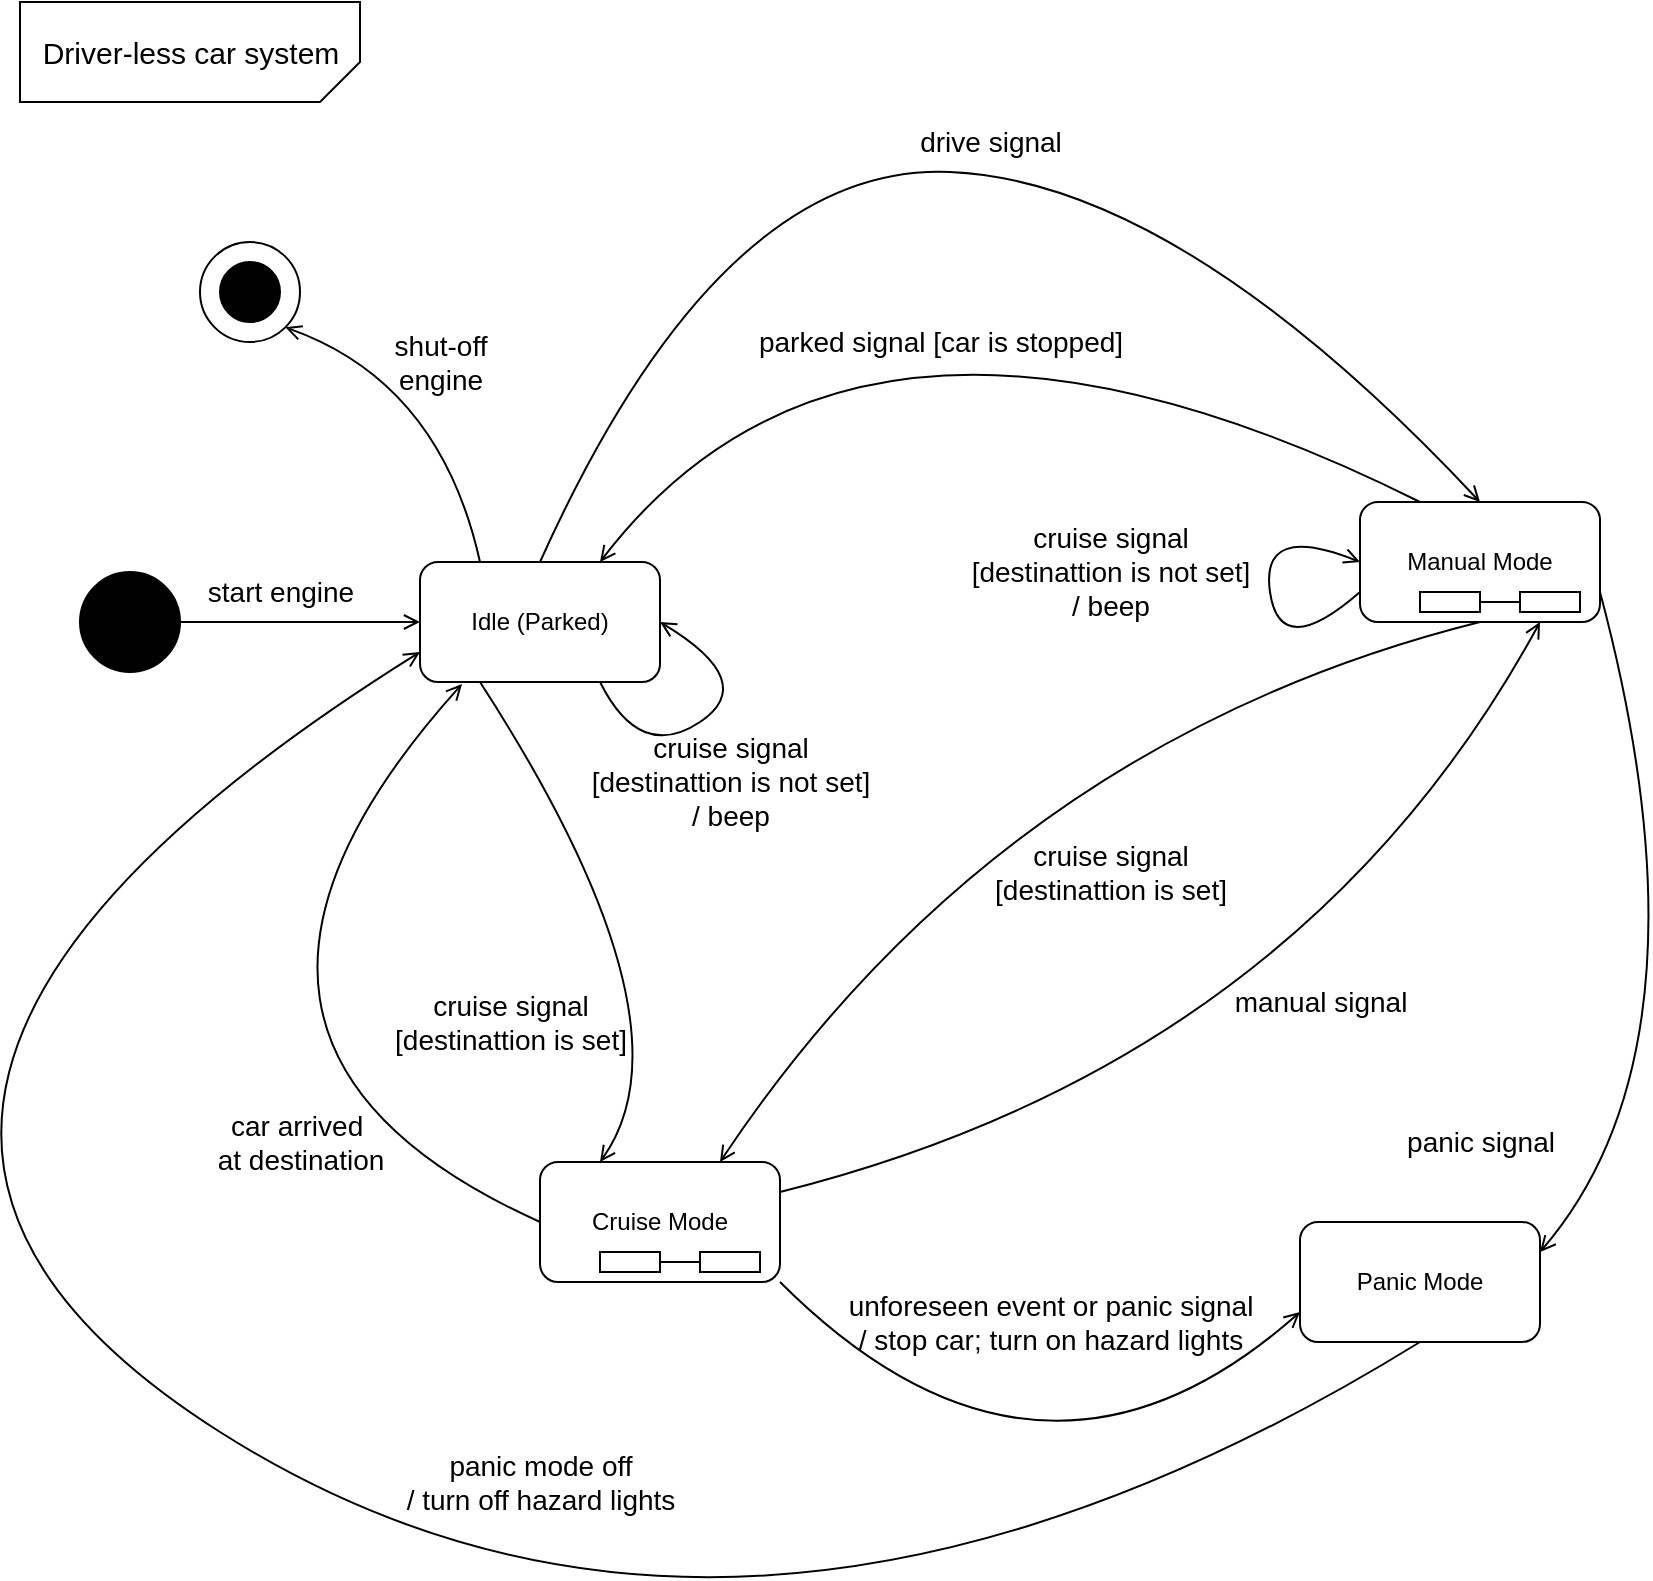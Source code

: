 <mxfile version="12.4.2" type="device" pages="5"><diagram id="GsRGrQJ695VV6KwuP-_j" name="top-level"><mxGraphModel dx="1862" dy="2306" grid="1" gridSize="10" guides="1" tooltips="1" connect="1" arrows="1" fold="1" page="1" pageScale="1" pageWidth="850" pageHeight="1100" math="0" shadow="0"><root><mxCell id="0"/><mxCell id="1" parent="0"/><mxCell id="v0uImOYCnhwWcrBsLqpx-3" value="" style="verticalLabelPosition=bottom;verticalAlign=top;html=1;shape=card;whiteSpace=wrap;size=20;arcSize=12;direction=west;" parent="1" vertex="1"><mxGeometry y="-160" width="170" height="50" as="geometry"/></mxCell><mxCell id="v0uImOYCnhwWcrBsLqpx-4" value="&lt;font style=&quot;font-size: 15px&quot;&gt;Driver-less car system&lt;/font&gt;" style="text;html=1;align=center;verticalAlign=middle;" parent="1" vertex="1"><mxGeometry y="-160" width="170" height="50" as="geometry"/></mxCell><mxCell id="v0uImOYCnhwWcrBsLqpx-5" value="" style="ellipse;whiteSpace=wrap;html=1;aspect=fixed;align=center;fillColor=#000000;" parent="1" vertex="1"><mxGeometry x="30" y="125" width="50" height="50" as="geometry"/></mxCell><mxCell id="v0uImOYCnhwWcrBsLqpx-10" value="Idle (Parked)" style="rounded=1;whiteSpace=wrap;html=1;shadow=0;strokeColor=#000000;fillColor=#FFFFFF;align=center;" parent="1" vertex="1"><mxGeometry x="200" y="120" width="120" height="60" as="geometry"/></mxCell><mxCell id="v0uImOYCnhwWcrBsLqpx-11" value="Manual Mode" style="rounded=1;whiteSpace=wrap;html=1;shadow=0;strokeColor=#000000;fillColor=#FFFFFF;align=center;" parent="1" vertex="1"><mxGeometry x="670" y="90" width="120" height="60" as="geometry"/></mxCell><mxCell id="v0uImOYCnhwWcrBsLqpx-12" value="Cruise Mode" style="rounded=1;whiteSpace=wrap;html=1;shadow=0;strokeColor=#000000;fillColor=#FFFFFF;align=center;" parent="1" vertex="1"><mxGeometry x="260" y="420" width="120" height="60" as="geometry"/></mxCell><mxCell id="v0uImOYCnhwWcrBsLqpx-13" value="Panic Mode" style="rounded=1;whiteSpace=wrap;html=1;shadow=0;strokeColor=#000000;fillColor=#FFFFFF;align=center;" parent="1" vertex="1"><mxGeometry x="640" y="450" width="120" height="60" as="geometry"/></mxCell><mxCell id="v0uImOYCnhwWcrBsLqpx-16" value="" style="endArrow=open;html=1;entryX=0;entryY=0.5;entryDx=0;entryDy=0;exitX=1;exitY=0.5;exitDx=0;exitDy=0;endFill=0;" parent="1" source="v0uImOYCnhwWcrBsLqpx-5" target="v0uImOYCnhwWcrBsLqpx-10" edge="1"><mxGeometry width="50" height="50" relative="1" as="geometry"><mxPoint x="130" y="190" as="sourcePoint"/><mxPoint x="180" y="140" as="targetPoint"/></mxGeometry></mxCell><mxCell id="v0uImOYCnhwWcrBsLqpx-18" value="&lt;font style=&quot;font-size: 14px&quot;&gt;start engine&lt;/font&gt;" style="text;html=1;align=center;verticalAlign=middle;resizable=0;points=[];;autosize=1;direction=south;" parent="1" vertex="1"><mxGeometry x="85" y="125" width="90" height="20" as="geometry"/></mxCell><mxCell id="v0uImOYCnhwWcrBsLqpx-19" value="" style="ellipse;whiteSpace=wrap;html=1;aspect=fixed;shadow=0;strokeColor=#000000;fillColor=#FFFFFF;align=center;" parent="1" vertex="1"><mxGeometry x="90" y="-40" width="50" height="50" as="geometry"/></mxCell><mxCell id="v0uImOYCnhwWcrBsLqpx-20" value="" style="ellipse;whiteSpace=wrap;html=1;aspect=fixed;shadow=0;strokeColor=#000000;fillColor=#000000;align=center;" parent="1" vertex="1"><mxGeometry x="100" y="-30" width="30" height="30" as="geometry"/></mxCell><mxCell id="v0uImOYCnhwWcrBsLqpx-23" value="&lt;font style=&quot;font-size: 14px&quot;&gt;drive signal&lt;/font&gt;" style="text;html=1;align=center;verticalAlign=middle;resizable=0;points=[];;autosize=1;direction=south;" parent="1" vertex="1"><mxGeometry x="440" y="-100" width="90" height="20" as="geometry"/></mxCell><mxCell id="v0uImOYCnhwWcrBsLqpx-43" value="" style="rounded=0;whiteSpace=wrap;html=1;shadow=0;strokeColor=#000000;fillColor=#FFFFFF;align=center;" parent="1" vertex="1"><mxGeometry x="290" y="465" width="30" height="10" as="geometry"/></mxCell><mxCell id="v0uImOYCnhwWcrBsLqpx-44" value="" style="rounded=0;whiteSpace=wrap;html=1;shadow=0;strokeColor=#000000;fillColor=#FFFFFF;align=center;" parent="1" vertex="1"><mxGeometry x="340" y="465" width="30" height="10" as="geometry"/></mxCell><mxCell id="v0uImOYCnhwWcrBsLqpx-45" value="" style="endArrow=none;html=1;entryX=0;entryY=0.5;entryDx=0;entryDy=0;exitX=1;exitY=0.5;exitDx=0;exitDy=0;" parent="1" source="v0uImOYCnhwWcrBsLqpx-43" target="v0uImOYCnhwWcrBsLqpx-44" edge="1"><mxGeometry width="50" height="50" relative="1" as="geometry"><mxPoint x="290" y="545" as="sourcePoint"/><mxPoint x="340" y="495" as="targetPoint"/></mxGeometry></mxCell><mxCell id="v0uImOYCnhwWcrBsLqpx-46" value="" style="rounded=0;whiteSpace=wrap;html=1;shadow=0;strokeColor=#000000;fillColor=#FFFFFF;align=center;" parent="1" vertex="1"><mxGeometry x="700" y="135" width="30" height="10" as="geometry"/></mxCell><mxCell id="v0uImOYCnhwWcrBsLqpx-47" value="" style="rounded=0;whiteSpace=wrap;html=1;shadow=0;strokeColor=#000000;fillColor=#FFFFFF;align=center;" parent="1" vertex="1"><mxGeometry x="750" y="135" width="30" height="10" as="geometry"/></mxCell><mxCell id="v0uImOYCnhwWcrBsLqpx-48" value="" style="endArrow=none;html=1;entryX=0;entryY=0.5;entryDx=0;entryDy=0;exitX=1;exitY=0.5;exitDx=0;exitDy=0;" parent="1" source="v0uImOYCnhwWcrBsLqpx-46" target="v0uImOYCnhwWcrBsLqpx-47" edge="1"><mxGeometry width="50" height="50" relative="1" as="geometry"><mxPoint x="700" y="215" as="sourcePoint"/><mxPoint x="750" y="165" as="targetPoint"/></mxGeometry></mxCell><mxCell id="v0uImOYCnhwWcrBsLqpx-49" value="" style="curved=1;endArrow=open;html=1;endFill=0;entryX=0.5;entryY=0;entryDx=0;entryDy=0;exitX=0.5;exitY=0;exitDx=0;exitDy=0;" parent="1" source="v0uImOYCnhwWcrBsLqpx-10" target="v0uImOYCnhwWcrBsLqpx-11" edge="1"><mxGeometry width="50" height="50" relative="1" as="geometry"><mxPoint x="220" y="90" as="sourcePoint"/><mxPoint x="270" y="40" as="targetPoint"/><Array as="points"><mxPoint x="350" y="-80"/><mxPoint x="580" y="-70"/></Array></mxGeometry></mxCell><mxCell id="v0uImOYCnhwWcrBsLqpx-52" value="" style="curved=1;endArrow=open;html=1;entryX=0.25;entryY=0;entryDx=0;entryDy=0;exitX=0.25;exitY=1;exitDx=0;exitDy=0;endFill=0;" parent="1" source="v0uImOYCnhwWcrBsLqpx-10" target="v0uImOYCnhwWcrBsLqpx-12" edge="1"><mxGeometry width="50" height="50" relative="1" as="geometry"><mxPoint x="230" y="270" as="sourcePoint"/><mxPoint x="280" y="220" as="targetPoint"/><Array as="points"><mxPoint x="340" y="350"/></Array></mxGeometry></mxCell><mxCell id="v0uImOYCnhwWcrBsLqpx-53" value="&lt;font style=&quot;font-size: 14px&quot;&gt;cruise signal &lt;br&gt;[destinattion is set]&lt;/font&gt;" style="text;html=1;align=center;verticalAlign=middle;resizable=0;points=[];;autosize=1;direction=south;" parent="1" vertex="1"><mxGeometry x="180" y="330" width="130" height="40" as="geometry"/></mxCell><mxCell id="v0uImOYCnhwWcrBsLqpx-56" value="" style="curved=1;endArrow=open;html=1;entryX=1;entryY=0.5;entryDx=0;entryDy=0;exitX=0.75;exitY=1;exitDx=0;exitDy=0;endFill=0;" parent="1" source="v0uImOYCnhwWcrBsLqpx-10" target="v0uImOYCnhwWcrBsLqpx-10" edge="1"><mxGeometry width="50" height="50" relative="1" as="geometry"><mxPoint x="310" y="270" as="sourcePoint"/><mxPoint x="360" y="220" as="targetPoint"/><Array as="points"><mxPoint x="310" y="220"/><mxPoint x="370" y="180"/></Array></mxGeometry></mxCell><mxCell id="v0uImOYCnhwWcrBsLqpx-57" value="&lt;font style=&quot;font-size: 14px&quot;&gt;cruise signal &lt;br&gt;[destinattion is not set]&lt;br&gt;/ beep&lt;br&gt;&lt;/font&gt;" style="text;html=1;align=center;verticalAlign=middle;resizable=0;points=[];;autosize=1;direction=south;" parent="1" vertex="1"><mxGeometry x="280" y="205" width="150" height="50" as="geometry"/></mxCell><mxCell id="v0uImOYCnhwWcrBsLqpx-58" value="&lt;font style=&quot;font-size: 14px&quot;&gt;cruise signal &lt;br&gt;[destinattion is not set]&lt;br&gt;/ beep&lt;br&gt;&lt;/font&gt;" style="text;html=1;align=center;verticalAlign=middle;resizable=0;points=[];;autosize=1;direction=south;" parent="1" vertex="1"><mxGeometry x="470" y="100" width="150" height="50" as="geometry"/></mxCell><mxCell id="v0uImOYCnhwWcrBsLqpx-59" value="" style="curved=1;endArrow=open;html=1;entryX=0;entryY=0.5;entryDx=0;entryDy=0;exitX=0;exitY=0.75;exitDx=0;exitDy=0;endFill=0;" parent="1" source="v0uImOYCnhwWcrBsLqpx-11" target="v0uImOYCnhwWcrBsLqpx-11" edge="1"><mxGeometry width="50" height="50" relative="1" as="geometry"><mxPoint x="490" y="160" as="sourcePoint"/><mxPoint x="520" y="130" as="targetPoint"/><Array as="points"><mxPoint x="630" y="170"/><mxPoint x="620" y="100"/></Array></mxGeometry></mxCell><mxCell id="v0uImOYCnhwWcrBsLqpx-60" value="&lt;font style=&quot;font-size: 14px&quot;&gt;cruise signal &lt;br&gt;[destinattion is set]&lt;/font&gt;" style="text;html=1;align=center;verticalAlign=middle;resizable=0;points=[];;autosize=1;direction=south;" parent="1" vertex="1"><mxGeometry x="480" y="255" width="130" height="40" as="geometry"/></mxCell><mxCell id="v0uImOYCnhwWcrBsLqpx-61" value="" style="curved=1;endArrow=open;html=1;entryX=0.75;entryY=0;entryDx=0;entryDy=0;exitX=0.5;exitY=1;exitDx=0;exitDy=0;endFill=0;" parent="1" source="v0uImOYCnhwWcrBsLqpx-11" target="v0uImOYCnhwWcrBsLqpx-12" edge="1"><mxGeometry width="50" height="50" relative="1" as="geometry"><mxPoint x="500" y="300" as="sourcePoint"/><mxPoint x="550" y="250" as="targetPoint"/><Array as="points"><mxPoint x="490" y="210"/></Array></mxGeometry></mxCell><mxCell id="v0uImOYCnhwWcrBsLqpx-62" value="" style="curved=1;endArrow=none;html=1;entryX=1;entryY=0.25;entryDx=0;entryDy=0;exitX=0.75;exitY=1;exitDx=0;exitDy=0;startArrow=open;startFill=0;endFill=0;" parent="1" source="v0uImOYCnhwWcrBsLqpx-11" target="v0uImOYCnhwWcrBsLqpx-12" edge="1"><mxGeometry width="50" height="50" relative="1" as="geometry"><mxPoint x="740" y="160" as="sourcePoint"/><mxPoint x="390" y="430" as="targetPoint"/><Array as="points"><mxPoint x="640" y="370"/></Array></mxGeometry></mxCell><mxCell id="v0uImOYCnhwWcrBsLqpx-63" value="&lt;font style=&quot;font-size: 14px&quot;&gt;manual signal&lt;br&gt;&lt;/font&gt;" style="text;html=1;align=center;verticalAlign=middle;resizable=0;points=[];;autosize=1;direction=south;" parent="1" vertex="1"><mxGeometry x="600" y="330" width="100" height="20" as="geometry"/></mxCell><mxCell id="v0uImOYCnhwWcrBsLqpx-64" value="" style="curved=1;endArrow=none;html=1;endFill=0;entryX=0.25;entryY=0;entryDx=0;entryDy=0;exitX=0.75;exitY=0;exitDx=0;exitDy=0;startArrow=open;startFill=0;" parent="1" source="v0uImOYCnhwWcrBsLqpx-10" target="v0uImOYCnhwWcrBsLqpx-11" edge="1"><mxGeometry width="50" height="50" relative="1" as="geometry"><mxPoint x="270" y="130" as="sourcePoint"/><mxPoint x="740" y="100" as="targetPoint"/><Array as="points"><mxPoint x="420" y="-50"/></Array></mxGeometry></mxCell><mxCell id="v0uImOYCnhwWcrBsLqpx-65" value="&lt;font style=&quot;font-size: 14px&quot;&gt;parked signal [car is stopped]&lt;/font&gt;" style="text;html=1;align=center;verticalAlign=middle;resizable=0;points=[];;autosize=1;direction=south;" parent="1" vertex="1"><mxGeometry x="360" width="200" height="20" as="geometry"/></mxCell><mxCell id="v0uImOYCnhwWcrBsLqpx-66" value="" style="curved=1;endArrow=open;html=1;endFill=0;entryX=0;entryY=0.75;entryDx=0;entryDy=0;exitX=1;exitY=1;exitDx=0;exitDy=0;" parent="1" source="v0uImOYCnhwWcrBsLqpx-12" target="v0uImOYCnhwWcrBsLqpx-13" edge="1"><mxGeometry width="50" height="50" relative="1" as="geometry"><mxPoint x="520" y="600" as="sourcePoint"/><mxPoint x="570" y="550" as="targetPoint"/><Array as="points"><mxPoint x="510" y="610"/></Array></mxGeometry></mxCell><mxCell id="v0uImOYCnhwWcrBsLqpx-68" value="&lt;font style=&quot;font-size: 14px&quot;&gt;unforeseen event or panic signal&lt;br&gt;/ stop car; turn on hazard lights&lt;br&gt;&lt;/font&gt;" style="text;html=1;align=center;verticalAlign=middle;resizable=0;points=[];;autosize=1;direction=south;" parent="1" vertex="1"><mxGeometry x="405" y="480" width="220" height="40" as="geometry"/></mxCell><mxCell id="v0uImOYCnhwWcrBsLqpx-69" value="" style="curved=1;endArrow=none;html=1;entryX=0;entryY=0.5;entryDx=0;entryDy=0;exitX=0.175;exitY=1.017;exitDx=0;exitDy=0;endFill=0;startArrow=open;startFill=0;exitPerimeter=0;" parent="1" source="v0uImOYCnhwWcrBsLqpx-10" target="v0uImOYCnhwWcrBsLqpx-12" edge="1"><mxGeometry width="50" height="50" relative="1" as="geometry"><mxPoint x="50" y="380" as="sourcePoint"/><mxPoint x="100" y="330" as="targetPoint"/><Array as="points"><mxPoint x="60" y="360"/></Array></mxGeometry></mxCell><mxCell id="v0uImOYCnhwWcrBsLqpx-71" value="&lt;span style=&quot;font-size: 14px&quot;&gt;car arrived&amp;nbsp;&lt;br&gt;at destination&lt;/span&gt;" style="text;html=1;align=center;verticalAlign=middle;resizable=0;points=[];;autosize=1;direction=south;" parent="1" vertex="1"><mxGeometry x="90" y="390" width="100" height="40" as="geometry"/></mxCell><mxCell id="v0uImOYCnhwWcrBsLqpx-72" value="" style="curved=1;endArrow=open;html=1;endFill=0;exitX=0.5;exitY=1;exitDx=0;exitDy=0;entryX=0;entryY=0.75;entryDx=0;entryDy=0;" parent="1" source="v0uImOYCnhwWcrBsLqpx-13" target="v0uImOYCnhwWcrBsLqpx-10" edge="1"><mxGeometry width="50" height="50" relative="1" as="geometry"><mxPoint x="400" y="710" as="sourcePoint"/><mxPoint x="450" y="660" as="targetPoint"/><Array as="points"><mxPoint x="360" y="720"/><mxPoint x="-160" y="390"/></Array></mxGeometry></mxCell><mxCell id="v0uImOYCnhwWcrBsLqpx-73" value="&lt;font style=&quot;font-size: 14px&quot;&gt;panic mode off&lt;br&gt;/ turn off hazard lights&lt;br&gt;&lt;/font&gt;" style="text;html=1;align=center;verticalAlign=middle;resizable=0;points=[];;autosize=1;direction=south;" parent="1" vertex="1"><mxGeometry x="185" y="560" width="150" height="40" as="geometry"/></mxCell><mxCell id="v0uImOYCnhwWcrBsLqpx-74" value="" style="curved=1;endArrow=open;html=1;entryX=1;entryY=1;entryDx=0;entryDy=0;exitX=0.25;exitY=0;exitDx=0;exitDy=0;endFill=0;" parent="1" source="v0uImOYCnhwWcrBsLqpx-10" target="v0uImOYCnhwWcrBsLqpx-19" edge="1"><mxGeometry width="50" height="50" relative="1" as="geometry"><mxPoint x="160" y="90" as="sourcePoint"/><mxPoint x="210" y="40" as="targetPoint"/><Array as="points"><mxPoint x="210" y="30"/></Array></mxGeometry></mxCell><mxCell id="v0uImOYCnhwWcrBsLqpx-75" value="&lt;font style=&quot;font-size: 14px&quot;&gt;shut-off &lt;br&gt;engine&lt;/font&gt;" style="text;html=1;align=center;verticalAlign=middle;resizable=0;points=[];;autosize=1;direction=south;" parent="1" vertex="1"><mxGeometry x="180" width="60" height="40" as="geometry"/></mxCell><mxCell id="qCrruYLBaO4pYTuhOHCW-1" value="" style="curved=1;endArrow=none;html=1;entryX=1;entryY=0.75;entryDx=0;entryDy=0;exitX=1;exitY=0.25;exitDx=0;exitDy=0;startArrow=open;startFill=0;endFill=0;" edge="1" parent="1" source="v0uImOYCnhwWcrBsLqpx-13" target="v0uImOYCnhwWcrBsLqpx-11"><mxGeometry width="50" height="50" relative="1" as="geometry"><mxPoint x="770" y="160" as="sourcePoint"/><mxPoint x="390" y="445" as="targetPoint"/><Array as="points"><mxPoint x="850" y="360"/></Array></mxGeometry></mxCell><mxCell id="qCrruYLBaO4pYTuhOHCW-2" value="&lt;font style=&quot;font-size: 14px&quot;&gt;panic signal&lt;br&gt;&lt;/font&gt;" style="text;html=1;align=center;verticalAlign=middle;resizable=0;points=[];;autosize=1;direction=south;" vertex="1" parent="1"><mxGeometry x="685" y="400" width="90" height="20" as="geometry"/></mxCell></root></mxGraphModel></diagram><diagram id="MH11B5Xyd4xC_ADcuClz" name="manual mode"><mxGraphModel dx="1012" dy="1206" grid="1" gridSize="10" guides="1" tooltips="1" connect="1" arrows="1" fold="1" page="1" pageScale="1" pageWidth="850" pageHeight="1100" math="0" shadow="0"><root><mxCell id="5tyl1ZbEcBhafrpC5ne4-0"/><mxCell id="5tyl1ZbEcBhafrpC5ne4-1" parent="5tyl1ZbEcBhafrpC5ne4-0"/><mxCell id="5tyl1ZbEcBhafrpC5ne4-2" value="" style="verticalLabelPosition=bottom;verticalAlign=top;html=1;shape=card;whiteSpace=wrap;size=20;arcSize=12;direction=west;" parent="5tyl1ZbEcBhafrpC5ne4-1" vertex="1"><mxGeometry y="210" width="170" height="50" as="geometry"/></mxCell><mxCell id="5tyl1ZbEcBhafrpC5ne4-3" value="&lt;span style=&quot;font-size: 15px&quot;&gt;Manual Mode&lt;/span&gt;" style="text;html=1;align=center;verticalAlign=middle;" parent="5tyl1ZbEcBhafrpC5ne4-1" vertex="1"><mxGeometry y="210" width="170" height="50" as="geometry"/></mxCell><mxCell id="Z5zzfOjHoaEg3iWWs3Xi-0" value="" style="ellipse;whiteSpace=wrap;html=1;aspect=fixed;align=center;fillColor=#000000;" parent="5tyl1ZbEcBhafrpC5ne4-1" vertex="1"><mxGeometry x="40" y="410" width="50" height="50" as="geometry"/></mxCell><mxCell id="svOVOGwbefoGt3TmelPM-0" value="" style="endArrow=open;html=1;entryX=0;entryY=0.5;entryDx=0;entryDy=0;exitX=1;exitY=0.5;exitDx=0;exitDy=0;endFill=0;" parent="5tyl1ZbEcBhafrpC5ne4-1" edge="1"><mxGeometry width="50" height="50" relative="1" as="geometry"><mxPoint x="90" y="434.5" as="sourcePoint"/><mxPoint x="210" y="434.5" as="targetPoint"/></mxGeometry></mxCell><mxCell id="UEAL-Myeo9CK6Od4VPT7-0" value="Manual Driving" style="rounded=1;whiteSpace=wrap;html=1;shadow=0;strokeColor=#000000;fillColor=#FFFFFF;align=center;" parent="5tyl1ZbEcBhafrpC5ne4-1" vertex="1"><mxGeometry x="210" y="405" width="120" height="60" as="geometry"/></mxCell><mxCell id="UEAL-Myeo9CK6Od4VPT7-1" value="" style="curved=1;endArrow=open;html=1;exitX=0;exitY=0.25;exitDx=0;exitDy=0;entryX=0.25;entryY=0;entryDx=0;entryDy=0;endFill=0;" parent="5tyl1ZbEcBhafrpC5ne4-1" source="UEAL-Myeo9CK6Od4VPT7-0" target="UEAL-Myeo9CK6Od4VPT7-0" edge="1"><mxGeometry width="50" height="50" relative="1" as="geometry"><mxPoint x="200" y="380" as="sourcePoint"/><mxPoint x="250" y="330" as="targetPoint"/><Array as="points"><mxPoint x="120" y="370"/><mxPoint x="230" y="320"/></Array></mxGeometry></mxCell><mxCell id="UEAL-Myeo9CK6Od4VPT7-2" value="&lt;font style=&quot;font-size: 14px&quot;&gt;accelerate signal&lt;br&gt;/ faster engine&lt;/font&gt;" style="text;html=1;align=center;verticalAlign=middle;resizable=0;points=[];;autosize=1;" parent="5tyl1ZbEcBhafrpC5ne4-1" vertex="1"><mxGeometry x="84" y="300" width="120" height="40" as="geometry"/></mxCell><mxCell id="a7V7JFCMsoajnNPpaLPt-0" value="" style="curved=1;endArrow=open;html=1;exitX=0.75;exitY=0;exitDx=0;exitDy=0;entryX=1;entryY=0.25;entryDx=0;entryDy=0;endFill=0;" parent="5tyl1ZbEcBhafrpC5ne4-1" source="UEAL-Myeo9CK6Od4VPT7-0" target="UEAL-Myeo9CK6Od4VPT7-0" edge="1"><mxGeometry width="50" height="50" relative="1" as="geometry"><mxPoint x="446.0" y="350" as="sourcePoint"/><mxPoint x="476.0" y="335" as="targetPoint"/><Array as="points"><mxPoint x="310" y="330"/><mxPoint x="390" y="390"/></Array></mxGeometry></mxCell><mxCell id="a7V7JFCMsoajnNPpaLPt-1" value="&lt;font style=&quot;font-size: 14px&quot;&gt;reduce signal&lt;br&gt;/ slower engine&lt;/font&gt;" style="text;html=1;align=center;verticalAlign=middle;resizable=0;points=[];;autosize=1;" parent="5tyl1ZbEcBhafrpC5ne4-1" vertex="1"><mxGeometry x="295" y="300" width="110" height="40" as="geometry"/></mxCell><mxCell id="a7V7JFCMsoajnNPpaLPt-2" value="Break Mode" style="rounded=1;whiteSpace=wrap;html=1;shadow=0;strokeColor=#000000;fillColor=#FFFFFF;align=center;" parent="5tyl1ZbEcBhafrpC5ne4-1" vertex="1"><mxGeometry x="510" y="405" width="120" height="60" as="geometry"/></mxCell><mxCell id="a7V7JFCMsoajnNPpaLPt-3" value="" style="curved=1;endArrow=open;html=1;exitX=1;exitY=0.5;exitDx=0;exitDy=0;endFill=0;" parent="5tyl1ZbEcBhafrpC5ne4-1" source="UEAL-Myeo9CK6Od4VPT7-0" target="a7V7JFCMsoajnNPpaLPt-2" edge="1"><mxGeometry width="50" height="50" relative="1" as="geometry"><mxPoint x="320" y="590" as="sourcePoint"/><mxPoint x="370" y="540" as="targetPoint"/><Array as="points"><mxPoint x="430" y="370"/></Array></mxGeometry></mxCell><mxCell id="a7V7JFCMsoajnNPpaLPt-4" value="&lt;font style=&quot;font-size: 14px&quot;&gt;break signal&lt;br&gt;/ 0-speed&lt;/font&gt;" style="text;html=1;align=center;verticalAlign=middle;resizable=0;points=[];;autosize=1;" parent="5tyl1ZbEcBhafrpC5ne4-1" vertex="1"><mxGeometry x="470" y="330" width="90" height="40" as="geometry"/></mxCell><mxCell id="a7V7JFCMsoajnNPpaLPt-6" value="" style="curved=1;endArrow=open;html=1;exitX=0.25;exitY=1;exitDx=0;exitDy=0;endFill=0;entryX=1;entryY=1;entryDx=0;entryDy=0;" parent="5tyl1ZbEcBhafrpC5ne4-1" source="a7V7JFCMsoajnNPpaLPt-2" target="UEAL-Myeo9CK6Od4VPT7-0" edge="1"><mxGeometry width="50" height="50" relative="1" as="geometry"><mxPoint x="290" y="592.31" as="sourcePoint"/><mxPoint x="491.818" y="562.31" as="targetPoint"/><Array as="points"><mxPoint x="410" y="510"/></Array></mxGeometry></mxCell><mxCell id="a7V7JFCMsoajnNPpaLPt-7" value="&lt;font style=&quot;font-size: 14px&quot;&gt;accelerate&lt;br&gt;&lt;/font&gt;" style="text;html=1;align=center;verticalAlign=middle;resizable=0;points=[];;autosize=1;" parent="5tyl1ZbEcBhafrpC5ne4-1" vertex="1"><mxGeometry x="400" y="520" width="80" height="20" as="geometry"/></mxCell></root></mxGraphModel></diagram><diagram id="-_0fJi-d4BW0aCfTVHF0" name="cruise mode"><mxGraphModel dx="1012" dy="1206" grid="1" gridSize="10" guides="1" tooltips="1" connect="1" arrows="1" fold="1" page="1" pageScale="1" pageWidth="850" pageHeight="1100" math="0" shadow="0"><root><mxCell id="u52zmMXhIx0DKUuz7ikw-0"/><mxCell id="u52zmMXhIx0DKUuz7ikw-1" parent="u52zmMXhIx0DKUuz7ikw-0"/><mxCell id="Tr0KNksr5ET6lWC5J7M_-0" value="" style="verticalLabelPosition=bottom;verticalAlign=top;html=1;shape=card;whiteSpace=wrap;size=20;arcSize=12;direction=west;" vertex="1" parent="u52zmMXhIx0DKUuz7ikw-1"><mxGeometry width="170" height="50" as="geometry"/></mxCell><mxCell id="Tr0KNksr5ET6lWC5J7M_-1" value="&lt;span style=&quot;font-size: 15px&quot;&gt;Cruise Mode&lt;/span&gt;" style="text;html=1;align=center;verticalAlign=middle;" vertex="1" parent="u52zmMXhIx0DKUuz7ikw-1"><mxGeometry width="170" height="50" as="geometry"/></mxCell><mxCell id="lbYa4kwuHeVx8JS8SERw-0" value="" style="ellipse;whiteSpace=wrap;html=1;aspect=fixed;align=center;fillColor=#000000;" vertex="1" parent="u52zmMXhIx0DKUuz7ikw-1"><mxGeometry x="40" y="410" width="50" height="50" as="geometry"/></mxCell><mxCell id="BiUlaDltREUe8ZJ0eOZC-0" value="" style="endArrow=open;html=1;entryX=0;entryY=0.5;entryDx=0;entryDy=0;exitX=1;exitY=0.5;exitDx=0;exitDy=0;endFill=0;" edge="1" parent="u52zmMXhIx0DKUuz7ikw-1"><mxGeometry width="50" height="50" relative="1" as="geometry"><mxPoint x="90" y="434.5" as="sourcePoint"/><mxPoint x="210" y="434.5" as="targetPoint"/></mxGeometry></mxCell><mxCell id="RQJBDOwhIYKoQPXPkWNi-0" value="Cruising" style="rounded=1;whiteSpace=wrap;html=1;shadow=0;strokeColor=#000000;fillColor=#FFFFFF;align=center;" vertex="1" parent="u52zmMXhIx0DKUuz7ikw-1"><mxGeometry x="210" y="405" width="120" height="60" as="geometry"/></mxCell><mxCell id="QREUtBTgTPNI_RtmqBHr-0" value="Tailing" style="rounded=1;whiteSpace=wrap;html=1;shadow=0;strokeColor=#000000;fillColor=#FFFFFF;align=center;" vertex="1" parent="u52zmMXhIx0DKUuz7ikw-1"><mxGeometry x="635" y="487" width="120" height="60" as="geometry"/></mxCell><mxCell id="QREUtBTgTPNI_RtmqBHr-1" value="Changing Lane" style="rounded=1;whiteSpace=wrap;html=1;shadow=0;strokeColor=#000000;fillColor=#FFFFFF;align=center;" vertex="1" parent="u52zmMXhIx0DKUuz7ikw-1"><mxGeometry x="460" y="742" width="120" height="60" as="geometry"/></mxCell><mxCell id="DPJYELe6cAL7vdTQ_eXa-4" value="" style="curved=1;endArrow=open;html=1;entryX=0.25;entryY=0;entryDx=0;entryDy=0;exitX=1;exitY=0.5;exitDx=0;exitDy=0;endFill=0;" edge="1" parent="u52zmMXhIx0DKUuz7ikw-1" source="RQJBDOwhIYKoQPXPkWNi-0" target="QREUtBTgTPNI_RtmqBHr-0"><mxGeometry width="50" height="50" relative="1" as="geometry"><mxPoint x="420" y="505" as="sourcePoint"/><mxPoint x="450" y="520" as="targetPoint"/><Array as="points"><mxPoint x="550" y="390"/></Array></mxGeometry></mxCell><mxCell id="DPJYELe6cAL7vdTQ_eXa-5" value="&lt;font style=&quot;font-size: 14px&quot;&gt;car detected ahead&amp;nbsp;&lt;br&gt;[distance is under threshold] &lt;br&gt;/ (reduce speed)&lt;/font&gt;" style="text;html=1;align=center;verticalAlign=middle;resizable=0;points=[];;autosize=1;" vertex="1" parent="u52zmMXhIx0DKUuz7ikw-1"><mxGeometry x="410" y="330" width="190" height="50" as="geometry"/></mxCell><mxCell id="DPJYELe6cAL7vdTQ_eXa-6" value="" style="curved=1;endArrow=open;html=1;entryX=0.75;entryY=0;entryDx=0;entryDy=0;exitX=0.5;exitY=0;exitDx=0;exitDy=0;endFill=0;" edge="1" parent="u52zmMXhIx0DKUuz7ikw-1" source="QREUtBTgTPNI_RtmqBHr-0" target="QREUtBTgTPNI_RtmqBHr-0"><mxGeometry width="50" height="50" relative="1" as="geometry"><mxPoint x="900" y="475" as="sourcePoint"/><mxPoint x="930" y="490" as="targetPoint"/><Array as="points"><mxPoint x="680" y="410"/><mxPoint x="840" y="440"/></Array></mxGeometry></mxCell><mxCell id="DPJYELe6cAL7vdTQ_eXa-7" value="&lt;font style=&quot;font-size: 14px&quot;&gt;after 1 second&amp;nbsp;&lt;br&gt;[distance is under threshold] &lt;br&gt;/ (reduce speed)&lt;/font&gt;" style="text;html=1;align=center;verticalAlign=middle;resizable=0;points=[];;autosize=1;" vertex="1" parent="u52zmMXhIx0DKUuz7ikw-1"><mxGeometry x="660" y="360" width="190" height="50" as="geometry"/></mxCell><mxCell id="DPJYELe6cAL7vdTQ_eXa-8" value="" style="curved=1;endArrow=open;html=1;entryX=1;entryY=0.75;entryDx=0;entryDy=0;exitX=0;exitY=0.25;exitDx=0;exitDy=0;endFill=0;" edge="1" parent="u52zmMXhIx0DKUuz7ikw-1" source="QREUtBTgTPNI_RtmqBHr-0" target="RQJBDOwhIYKoQPXPkWNi-0"><mxGeometry width="50" height="50" relative="1" as="geometry"><mxPoint x="330" y="555" as="sourcePoint"/><mxPoint x="905" y="640" as="targetPoint"/><Array as="points"><mxPoint x="470" y="510"/></Array></mxGeometry></mxCell><mxCell id="DPJYELe6cAL7vdTQ_eXa-9" value="&lt;font style=&quot;font-size: 14px&quot;&gt;after 1 second&amp;nbsp;&lt;br&gt;[distance is above or at threshold] &lt;br&gt;/ (maintain current speed)&lt;/font&gt;" style="text;html=1;align=center;verticalAlign=middle;resizable=0;points=[];;autosize=1;" vertex="1" parent="u52zmMXhIx0DKUuz7ikw-1"><mxGeometry x="370" y="510" width="220" height="50" as="geometry"/></mxCell><mxCell id="DPJYELe6cAL7vdTQ_eXa-10" value="" style="curved=1;endArrow=open;html=1;entryX=1;entryY=0.25;entryDx=0;entryDy=0;exitX=0.25;exitY=1;exitDx=0;exitDy=0;endFill=0;" edge="1" parent="u52zmMXhIx0DKUuz7ikw-1" source="QREUtBTgTPNI_RtmqBHr-0" target="QREUtBTgTPNI_RtmqBHr-1"><mxGeometry width="50" height="50" relative="1" as="geometry"><mxPoint x="845" y="742" as="sourcePoint"/><mxPoint x="300" y="657" as="targetPoint"/><Array as="points"><mxPoint x="665" y="657"/></Array></mxGeometry></mxCell><mxCell id="DPJYELe6cAL7vdTQ_eXa-11" value="&lt;font style=&quot;font-size: 14px&quot;&gt;after 1 second&amp;nbsp;&lt;br&gt;[obstacle not moving or safe &lt;br&gt;distance cannot be maintained] &lt;br&gt;/ (change to left lane signal)&lt;/font&gt;" style="text;html=1;align=center;verticalAlign=middle;resizable=0;points=[];;autosize=1;" vertex="1" parent="u52zmMXhIx0DKUuz7ikw-1"><mxGeometry x="660" y="577" width="210" height="70" as="geometry"/></mxCell><mxCell id="GvFH7ed6wfBAqs-x8gRz-0" value="" style="rounded=0;whiteSpace=wrap;html=1;shadow=0;strokeColor=#000000;fillColor=#FFFFFF;align=center;" vertex="1" parent="u52zmMXhIx0DKUuz7ikw-1"><mxGeometry x="240" y="450" width="30" height="10" as="geometry"/></mxCell><mxCell id="GvFH7ed6wfBAqs-x8gRz-1" value="" style="rounded=0;whiteSpace=wrap;html=1;shadow=0;strokeColor=#000000;fillColor=#FFFFFF;align=center;" vertex="1" parent="u52zmMXhIx0DKUuz7ikw-1"><mxGeometry x="290" y="450" width="30" height="10" as="geometry"/></mxCell><mxCell id="GvFH7ed6wfBAqs-x8gRz-2" value="" style="endArrow=none;html=1;entryX=0;entryY=0.5;entryDx=0;entryDy=0;exitX=1;exitY=0.5;exitDx=0;exitDy=0;" edge="1" parent="u52zmMXhIx0DKUuz7ikw-1" source="GvFH7ed6wfBAqs-x8gRz-0" target="GvFH7ed6wfBAqs-x8gRz-1"><mxGeometry width="50" height="50" relative="1" as="geometry"><mxPoint x="240" y="530" as="sourcePoint"/><mxPoint x="290" y="480" as="targetPoint"/></mxGeometry></mxCell><mxCell id="GvFH7ed6wfBAqs-x8gRz-3" value="" style="rounded=0;whiteSpace=wrap;html=1;shadow=0;strokeColor=#000000;fillColor=#FFFFFF;align=center;" vertex="1" parent="u52zmMXhIx0DKUuz7ikw-1"><mxGeometry x="490" y="787" width="30" height="10" as="geometry"/></mxCell><mxCell id="GvFH7ed6wfBAqs-x8gRz-4" value="" style="rounded=0;whiteSpace=wrap;html=1;shadow=0;strokeColor=#000000;fillColor=#FFFFFF;align=center;" vertex="1" parent="u52zmMXhIx0DKUuz7ikw-1"><mxGeometry x="540" y="787" width="30" height="10" as="geometry"/></mxCell><mxCell id="GvFH7ed6wfBAqs-x8gRz-5" value="" style="endArrow=none;html=1;entryX=0;entryY=0.5;entryDx=0;entryDy=0;exitX=1;exitY=0.5;exitDx=0;exitDy=0;" edge="1" parent="u52zmMXhIx0DKUuz7ikw-1" source="GvFH7ed6wfBAqs-x8gRz-3" target="GvFH7ed6wfBAqs-x8gRz-4"><mxGeometry width="50" height="50" relative="1" as="geometry"><mxPoint x="490" y="867" as="sourcePoint"/><mxPoint x="540" y="817" as="targetPoint"/></mxGeometry></mxCell><mxCell id="Jh8zUHxNAsX3DCX_IuVT-0" value="" style="curved=1;endArrow=open;html=1;entryX=0;entryY=0.25;entryDx=0;entryDy=0;exitX=0.75;exitY=1;exitDx=0;exitDy=0;endFill=0;" edge="1" parent="u52zmMXhIx0DKUuz7ikw-1" source="RQJBDOwhIYKoQPXPkWNi-0" target="QREUtBTgTPNI_RtmqBHr-1"><mxGeometry width="50" height="50" relative="1" as="geometry"><mxPoint x="230" y="700" as="sourcePoint"/><mxPoint x="280" y="650" as="targetPoint"/><Array as="points"><mxPoint x="260" y="700"/></Array></mxGeometry></mxCell><mxCell id="Jh8zUHxNAsX3DCX_IuVT-1" value="&lt;font style=&quot;font-size: 14px&quot;&gt;any change lane signal&lt;/font&gt;" style="text;html=1;align=center;verticalAlign=middle;resizable=0;points=[];;autosize=1;" vertex="1" parent="u52zmMXhIx0DKUuz7ikw-1"><mxGeometry x="325" y="660" width="160" height="20" as="geometry"/></mxCell><mxCell id="ycwRXLKawZ1601Ck0Dra-0" value="" style="curved=1;endArrow=none;html=1;entryX=0;entryY=0.75;entryDx=0;entryDy=0;exitX=0.5;exitY=1;exitDx=0;exitDy=0;endFill=0;startArrow=open;startFill=0;" edge="1" parent="u52zmMXhIx0DKUuz7ikw-1" source="RQJBDOwhIYKoQPXPkWNi-0" target="QREUtBTgTPNI_RtmqBHr-1"><mxGeometry width="50" height="50" relative="1" as="geometry"><mxPoint x="270" y="495" as="sourcePoint"/><mxPoint x="430" y="787" as="targetPoint"/><Array as="points"><mxPoint x="230" y="730"/></Array></mxGeometry></mxCell><mxCell id="ycwRXLKawZ1601Ck0Dra-1" value="&lt;span style=&quot;font-size: 14px&quot;&gt;target lane signal&lt;/span&gt;" style="text;html=1;align=center;verticalAlign=middle;resizable=0;points=[];;autosize=1;" vertex="1" parent="u52zmMXhIx0DKUuz7ikw-1"><mxGeometry x="180" y="680" width="120" height="20" as="geometry"/></mxCell><mxCell id="U6oZaBESciKtFX_PdK62-0" value="" style="curved=1;endArrow=none;html=1;entryX=0.25;entryY=1;entryDx=0;entryDy=0;exitX=0;exitY=0.75;exitDx=0;exitDy=0;endFill=0;startArrow=open;startFill=0;" edge="1" parent="u52zmMXhIx0DKUuz7ikw-1" source="RQJBDOwhIYKoQPXPkWNi-0" target="QREUtBTgTPNI_RtmqBHr-1"><mxGeometry width="50" height="50" relative="1" as="geometry"><mxPoint x="180" y="510" as="sourcePoint"/><mxPoint x="370" y="832" as="targetPoint"/><Array as="points"><mxPoint x="80" y="730"/><mxPoint x="370" y="860"/></Array></mxGeometry></mxCell><mxCell id="U6oZaBESciKtFX_PdK62-1" value="&lt;span style=&quot;font-size: 14px&quot;&gt;panic signal&lt;br&gt;/ panic signal&lt;br&gt;&lt;/span&gt;" style="text;html=1;align=center;verticalAlign=middle;resizable=0;points=[];;autosize=1;" vertex="1" parent="u52zmMXhIx0DKUuz7ikw-1"><mxGeometry x="70" y="757" width="100" height="40" as="geometry"/></mxCell></root></mxGraphModel></diagram><diagram id="YSvuzBf-DAyqo7h7GQj4" name="cruising"><mxGraphModel dx="1012" dy="1206" grid="1" gridSize="10" guides="1" tooltips="1" connect="1" arrows="1" fold="1" page="1" pageScale="1" pageWidth="850" pageHeight="1100" math="0" shadow="0"><root><mxCell id="WUD4vsap0C9lStOz-gBU-0"/><mxCell id="WUD4vsap0C9lStOz-gBU-1" parent="WUD4vsap0C9lStOz-gBU-0"/><mxCell id="my3QHWs6xHmhg0CqJ7Na-0" value="" style="verticalLabelPosition=bottom;verticalAlign=top;html=1;shape=card;whiteSpace=wrap;size=20;arcSize=12;direction=west;" vertex="1" parent="WUD4vsap0C9lStOz-gBU-1"><mxGeometry width="170" height="50" as="geometry"/></mxCell><mxCell id="my3QHWs6xHmhg0CqJ7Na-1" value="&lt;span style=&quot;font-size: 15px&quot;&gt;Cruising (Navigation)&lt;/span&gt;" style="text;html=1;align=center;verticalAlign=middle;" vertex="1" parent="WUD4vsap0C9lStOz-gBU-1"><mxGeometry width="170" height="50" as="geometry"/></mxCell><mxCell id="mEWTy3Bo5_66TBNeWe7Z-0" value="" style="ellipse;whiteSpace=wrap;html=1;aspect=fixed;align=center;fillColor=#000000;" vertex="1" parent="WUD4vsap0C9lStOz-gBU-1"><mxGeometry x="40" y="410" width="50" height="50" as="geometry"/></mxCell><mxCell id="mEWTy3Bo5_66TBNeWe7Z-1" value="" style="endArrow=open;html=1;entryX=0;entryY=0.5;entryDx=0;entryDy=0;exitX=1;exitY=0.5;exitDx=0;exitDy=0;endFill=0;" edge="1" parent="WUD4vsap0C9lStOz-gBU-1"><mxGeometry width="50" height="50" relative="1" as="geometry"><mxPoint x="90" y="434.5" as="sourcePoint"/><mxPoint x="210" y="434.5" as="targetPoint"/></mxGeometry></mxCell><mxCell id="tREDNZCUORZoi-Dap2rX-0" value="Cruising" style="rounded=1;whiteSpace=wrap;html=1;shadow=0;strokeColor=#000000;fillColor=#FFFFFF;align=center;" vertex="1" parent="WUD4vsap0C9lStOz-gBU-1"><mxGeometry x="210" y="405" width="120" height="60" as="geometry"/></mxCell><mxCell id="1k2nrraHn6seGCsBbGZk-1" value="&lt;font style=&quot;font-size: 14px&quot;&gt;[current speed less than road speed - 5%] &lt;br&gt;/ (accelerate signal; increase speed)&lt;/font&gt;" style="text;html=1;align=center;verticalAlign=middle;resizable=0;points=[];;autosize=1;" vertex="1" parent="WUD4vsap0C9lStOz-gBU-1"><mxGeometry x="40" y="890" width="280" height="40" as="geometry"/></mxCell><mxCell id="1k2nrraHn6seGCsBbGZk-3" value="&lt;font style=&quot;font-size: 14px&quot;&gt;[current speed more than road speed + 5%] &lt;br&gt;/ (reduce speed signal; decrease speed)&lt;/font&gt;" style="text;html=1;align=center;verticalAlign=middle;resizable=0;points=[];;autosize=1;" vertex="1" parent="WUD4vsap0C9lStOz-gBU-1"><mxGeometry x="50" y="760" width="290" height="40" as="geometry"/></mxCell><mxCell id="1k2nrraHn6seGCsBbGZk-5" value="&lt;font style=&quot;font-size: 14px&quot;&gt;car detected ahead&amp;nbsp;&lt;br&gt;[distance is above threshold] &lt;br&gt;/ (maintain current speed)&lt;/font&gt;" style="text;html=1;align=center;verticalAlign=middle;resizable=0;points=[];;autosize=1;" vertex="1" parent="WUD4vsap0C9lStOz-gBU-1"><mxGeometry x="20" y="170" width="190" height="50" as="geometry"/></mxCell><mxCell id="HWLpQnthrbi7_oQU3vdO-1" value="&lt;font style=&quot;font-size: 14px&quot;&gt;[Left turn ahead]&lt;br&gt;/ (change to left-most lane signal)&lt;/font&gt;" style="text;html=1;align=center;verticalAlign=middle;resizable=0;points=[];;autosize=1;" vertex="1" parent="WUD4vsap0C9lStOz-gBU-1"><mxGeometry x="880" y="210" width="220" height="40" as="geometry"/></mxCell><mxCell id="HWLpQnthrbi7_oQU3vdO-2" value="&lt;font style=&quot;font-size: 14px&quot;&gt;[Right turn ahead]&amp;nbsp;&lt;br&gt;/ (change to right-most lane signal)&lt;/font&gt;" style="text;html=1;align=center;verticalAlign=middle;resizable=0;points=[];;autosize=1;" vertex="1" parent="WUD4vsap0C9lStOz-gBU-1"><mxGeometry x="740" y="290" width="230" height="40" as="geometry"/></mxCell><mxCell id="cnTmVPxBm2hHGYbr8o36-0" value="&lt;font style=&quot;font-size: 14px&quot;&gt;[Destination ahead]&amp;nbsp;&lt;br&gt;/ (change to right-most lane signal)&lt;/font&gt;" style="text;html=1;align=center;verticalAlign=middle;resizable=0;points=[];;autosize=1;" vertex="1" parent="WUD4vsap0C9lStOz-gBU-1"><mxGeometry x="590" y="360" width="230" height="40" as="geometry"/></mxCell><mxCell id="xYFj0-l50VO1o4tRNYon-1" value="&lt;font style=&quot;font-size: 14px&quot;&gt;[Arrived at destination]&amp;nbsp;&lt;br&gt;/ (car arrived&amp;nbsp;&lt;br&gt;at destination signal)&lt;/font&gt;" style="text;html=1;align=center;verticalAlign=middle;resizable=0;points=[];;autosize=1;" vertex="1" parent="WUD4vsap0C9lStOz-gBU-1"><mxGeometry x="210" y="630" width="160" height="50" as="geometry"/></mxCell><mxCell id="WDN7u2fluolev_BfUaLD-0" value="&lt;font style=&quot;font-size: 14px&quot;&gt;[Turn left]&amp;nbsp;&lt;br&gt;/ (turn left at next intersection)&lt;/font&gt;" style="text;html=1;align=center;verticalAlign=middle;resizable=0;points=[];;autosize=1;" vertex="1" parent="WUD4vsap0C9lStOz-gBU-1"><mxGeometry x="480" y="440" width="200" height="40" as="geometry"/></mxCell><mxCell id="WDN7u2fluolev_BfUaLD-2" value="&lt;font style=&quot;font-size: 14px&quot;&gt;[Turn right]&amp;nbsp;&lt;br&gt;/ (turn right at next intersection)&lt;/font&gt;" style="text;html=1;align=center;verticalAlign=middle;resizable=0;points=[];;autosize=1;" vertex="1" parent="WUD4vsap0C9lStOz-gBU-1"><mxGeometry x="390" y="520" width="210" height="40" as="geometry"/></mxCell><mxCell id="XViM9uh9zISw8L7eOxQn-0" value="" style="ellipse;whiteSpace=wrap;html=1;aspect=fixed;align=center;fillColor=#000000;" vertex="1" parent="WUD4vsap0C9lStOz-gBU-1"><mxGeometry x="450" y="830" width="50" height="50" as="geometry"/></mxCell><mxCell id="XViM9uh9zISw8L7eOxQn-1" value="" style="endArrow=open;html=1;exitX=1;exitY=1;exitDx=0;exitDy=0;endFill=0;" edge="1" parent="WUD4vsap0C9lStOz-gBU-1" source="tREDNZCUORZoi-Dap2rX-0" target="XViM9uh9zISw8L7eOxQn-0"><mxGeometry width="50" height="50" relative="1" as="geometry"><mxPoint x="280" y="610" as="sourcePoint"/><mxPoint x="330" y="560" as="targetPoint"/></mxGeometry></mxCell><mxCell id="XViM9uh9zISw8L7eOxQn-2" value="&lt;font style=&quot;font-size: 14px&quot;&gt;after 1 second&lt;br&gt;&lt;/font&gt;" style="text;html=1;align=center;verticalAlign=middle;resizable=0;points=[];;autosize=1;" vertex="1" parent="WUD4vsap0C9lStOz-gBU-1"><mxGeometry x="390" y="610" width="100" height="20" as="geometry"/></mxCell><mxCell id="XViM9uh9zISw8L7eOxQn-3" value="" style="curved=1;endArrow=open;html=1;entryX=0.75;entryY=1;entryDx=0;entryDy=0;exitX=0;exitY=0;exitDx=0;exitDy=0;endFill=0;" edge="1" parent="WUD4vsap0C9lStOz-gBU-1" source="XViM9uh9zISw8L7eOxQn-0" target="tREDNZCUORZoi-Dap2rX-0"><mxGeometry width="50" height="50" relative="1" as="geometry"><mxPoint x="230" y="730" as="sourcePoint"/><mxPoint x="280" y="680" as="targetPoint"/><Array as="points"><mxPoint x="310" y="660"/></Array></mxGeometry></mxCell><mxCell id="XViM9uh9zISw8L7eOxQn-5" value="" style="curved=1;endArrow=open;html=1;entryX=1;entryY=0.75;entryDx=0;entryDy=0;exitX=0.5;exitY=0;exitDx=0;exitDy=0;endFill=0;" edge="1" parent="WUD4vsap0C9lStOz-gBU-1" source="XViM9uh9zISw8L7eOxQn-0" target="tREDNZCUORZoi-Dap2rX-0"><mxGeometry width="50" height="50" relative="1" as="geometry"><mxPoint x="657.322" y="807.322" as="sourcePoint"/><mxPoint x="500.0" y="435" as="targetPoint"/><Array as="points"><mxPoint x="570" y="540"/></Array></mxGeometry></mxCell><mxCell id="XViM9uh9zISw8L7eOxQn-8" value="" style="curved=1;endArrow=open;html=1;entryX=0.5;entryY=1;entryDx=0;entryDy=0;exitX=0;exitY=0.5;exitDx=0;exitDy=0;endFill=0;" edge="1" parent="WUD4vsap0C9lStOz-gBU-1" source="XViM9uh9zISw8L7eOxQn-0" target="tREDNZCUORZoi-Dap2rX-0"><mxGeometry width="50" height="50" relative="1" as="geometry"><mxPoint x="317.322" y="942.322" as="sourcePoint"/><mxPoint x="160" y="570" as="targetPoint"/><Array as="points"><mxPoint x="40" y="810"/></Array></mxGeometry></mxCell><mxCell id="XViM9uh9zISw8L7eOxQn-9" value="" style="curved=1;endArrow=open;html=1;exitX=1;exitY=0;exitDx=0;exitDy=0;endFill=0;" edge="1" parent="WUD4vsap0C9lStOz-gBU-1" source="XViM9uh9zISw8L7eOxQn-0" target="tREDNZCUORZoi-Dap2rX-0"><mxGeometry width="50" height="50" relative="1" as="geometry"><mxPoint x="605" y="750" as="sourcePoint"/><mxPoint x="460" y="370" as="targetPoint"/><Array as="points"><mxPoint x="790" y="420"/></Array></mxGeometry></mxCell><mxCell id="XViM9uh9zISw8L7eOxQn-10" value="" style="curved=1;endArrow=open;html=1;exitX=1;exitY=0.5;exitDx=0;exitDy=0;endFill=0;entryX=1;entryY=0.25;entryDx=0;entryDy=0;" edge="1" parent="WUD4vsap0C9lStOz-gBU-1" source="XViM9uh9zISw8L7eOxQn-0" target="tREDNZCUORZoi-Dap2rX-0"><mxGeometry width="50" height="50" relative="1" as="geometry"><mxPoint x="562.678" y="807.322" as="sourcePoint"/><mxPoint x="400" y="403.269" as="targetPoint"/><Array as="points"><mxPoint x="1040" y="310"/></Array></mxGeometry></mxCell><mxCell id="XViM9uh9zISw8L7eOxQn-11" value="" style="curved=1;endArrow=open;html=1;exitX=1;exitY=1;exitDx=0;exitDy=0;endFill=0;entryX=0.933;entryY=0;entryDx=0;entryDy=0;entryPerimeter=0;" edge="1" parent="WUD4vsap0C9lStOz-gBU-1" source="XViM9uh9zISw8L7eOxQn-0" target="tREDNZCUORZoi-Dap2rX-0"><mxGeometry width="50" height="50" relative="1" as="geometry"><mxPoint x="700" y="670" as="sourcePoint"/><mxPoint x="530" y="235" as="targetPoint"/><Array as="points"><mxPoint x="1450" y="140"/></Array></mxGeometry></mxCell><mxCell id="XViM9uh9zISw8L7eOxQn-12" value="" style="curved=1;endArrow=open;html=1;exitX=1;exitY=1;exitDx=0;exitDy=0;endFill=0;entryX=0.75;entryY=0;entryDx=0;entryDy=0;" edge="1" parent="WUD4vsap0C9lStOz-gBU-1" source="XViM9uh9zISw8L7eOxQn-0" target="tREDNZCUORZoi-Dap2rX-0"><mxGeometry width="50" height="50" relative="1" as="geometry"><mxPoint x="620.718" y="752.678" as="sourcePoint"/><mxPoint x="450.0" y="285" as="targetPoint"/><Array as="points"><mxPoint x="570" y="860"/><mxPoint x="800" y="710"/><mxPoint x="1200" y="110"/></Array></mxGeometry></mxCell><mxCell id="XViM9uh9zISw8L7eOxQn-13" value="" style="curved=1;endArrow=open;html=1;entryX=0.25;entryY=1;entryDx=0;entryDy=0;exitX=0;exitY=1;exitDx=0;exitDy=0;endFill=0;" edge="1" parent="WUD4vsap0C9lStOz-gBU-1" source="XViM9uh9zISw8L7eOxQn-0" target="tREDNZCUORZoi-Dap2rX-0"><mxGeometry width="50" height="50" relative="1" as="geometry"><mxPoint x="380" y="880" as="sourcePoint"/><mxPoint x="200" y="490" as="targetPoint"/><Array as="points"><mxPoint x="-250" y="960"/></Array></mxGeometry></mxCell></root></mxGraphModel></diagram><diagram id="nt0Cnn9lHK9h3IZw0GT6" name="changing lane"><mxGraphModel dx="1012" dy="2306" grid="1" gridSize="10" guides="1" tooltips="1" connect="1" arrows="1" fold="1" page="1" pageScale="1" pageWidth="850" pageHeight="1100" math="0" shadow="0"><root><mxCell id="nFBNhZUBLmVvJVwGqp6V-0"/><mxCell id="nFBNhZUBLmVvJVwGqp6V-1" parent="nFBNhZUBLmVvJVwGqp6V-0"/><mxCell id="VJIyX2tIzFCGopmL_sCm-0" value="" style="verticalLabelPosition=bottom;verticalAlign=top;html=1;shape=card;whiteSpace=wrap;size=20;arcSize=12;direction=west;" vertex="1" parent="nFBNhZUBLmVvJVwGqp6V-1"><mxGeometry width="170" height="50" as="geometry"/></mxCell><mxCell id="VJIyX2tIzFCGopmL_sCm-1" value="&lt;span style=&quot;font-size: 15px&quot;&gt;Changing Lane&lt;/span&gt;" style="text;html=1;align=center;verticalAlign=middle;" vertex="1" parent="nFBNhZUBLmVvJVwGqp6V-1"><mxGeometry width="170" height="50" as="geometry"/></mxCell><mxCell id="-etVQRpd8DDbwgeHodJ_-0" value="" style="ellipse;whiteSpace=wrap;html=1;aspect=fixed;align=center;fillColor=#000000;" vertex="1" parent="nFBNhZUBLmVvJVwGqp6V-1"><mxGeometry x="40" y="410" width="50" height="50" as="geometry"/></mxCell><mxCell id="-etVQRpd8DDbwgeHodJ_-1" value="" style="endArrow=open;html=1;entryX=0;entryY=0.5;entryDx=0;entryDy=0;exitX=1;exitY=0.5;exitDx=0;exitDy=0;endFill=0;" edge="1" parent="nFBNhZUBLmVvJVwGqp6V-1"><mxGeometry width="50" height="50" relative="1" as="geometry"><mxPoint x="90" y="434.5" as="sourcePoint"/><mxPoint x="210" y="434.5" as="targetPoint"/></mxGeometry></mxCell><mxCell id="-etVQRpd8DDbwgeHodJ_-2" value="Changing Lane" style="rounded=1;whiteSpace=wrap;html=1;shadow=0;strokeColor=#000000;fillColor=#FFFFFF;align=center;" vertex="1" parent="nFBNhZUBLmVvJVwGqp6V-1"><mxGeometry x="210" y="405" width="120" height="60" as="geometry"/></mxCell><mxCell id="4D9DjC1k4mURmTRCqIy_-0" value="Signal := Signal" style="rhombus;whiteSpace=wrap;html=1;shadow=0;strokeColor=#000000;fillColor=#FFFFFF;align=center;" vertex="1" parent="nFBNhZUBLmVvJVwGqp6V-1"><mxGeometry x="440" y="395" width="80" height="80" as="geometry"/></mxCell><mxCell id="4D9DjC1k4mURmTRCqIy_-1" value="" style="curved=1;endArrow=open;html=1;endFill=0;entryX=0;entryY=0.5;entryDx=0;entryDy=0;exitX=1;exitY=0.5;exitDx=0;exitDy=0;" edge="1" parent="nFBNhZUBLmVvJVwGqp6V-1" source="-etVQRpd8DDbwgeHodJ_-2" target="4D9DjC1k4mURmTRCqIy_-0"><mxGeometry width="50" height="50" relative="1" as="geometry"><mxPoint x="380" y="570" as="sourcePoint"/><mxPoint x="430" y="520" as="targetPoint"/></mxGeometry></mxCell><mxCell id="4D9DjC1k4mURmTRCqIy_-2" value="&lt;span style=&quot;font-size: 14px&quot;&gt;after 1 second&lt;/span&gt;" style="text;html=1;align=center;verticalAlign=middle;resizable=0;points=[];;autosize=1;" vertex="1" parent="nFBNhZUBLmVvJVwGqp6V-1"><mxGeometry x="340" y="405" width="100" height="20" as="geometry"/></mxCell><mxCell id="4D9DjC1k4mURmTRCqIy_-3" value="" style="curved=1;endArrow=open;html=1;endFill=0;entryX=0.5;entryY=0;entryDx=0;entryDy=0;exitX=0.5;exitY=1;exitDx=0;exitDy=0;" edge="1" parent="nFBNhZUBLmVvJVwGqp6V-1" source="4D9DjC1k4mURmTRCqIy_-0" target="YNIHtkLAktiT6feuflDD-1"><mxGeometry width="50" height="50" relative="1" as="geometry"><mxPoint x="410" y="560" as="sourcePoint"/><mxPoint x="480" y="570" as="targetPoint"/></mxGeometry></mxCell><mxCell id="4D9DjC1k4mURmTRCqIy_-5" value="&lt;span style=&quot;font-size: 14px&quot;&gt;[signal =&lt;br&gt;change left lane]&lt;br&gt;&lt;/span&gt;" style="text;html=1;align=center;verticalAlign=middle;resizable=0;points=[];;autosize=1;" vertex="1" parent="nFBNhZUBLmVvJVwGqp6V-1"><mxGeometry x="480" y="490" width="120" height="40" as="geometry"/></mxCell><mxCell id="eNjWKJopDrQFHCLZ3lLu-0" value="&lt;span style=&quot;font-size: 14px&quot;&gt;[signal =&lt;br&gt;change right lane]&lt;br&gt;&lt;/span&gt;" style="text;html=1;align=center;verticalAlign=middle;resizable=0;points=[];;autosize=1;" vertex="1" parent="nFBNhZUBLmVvJVwGqp6V-1"><mxGeometry x="355" y="320" width="130" height="40" as="geometry"/></mxCell><mxCell id="eNjWKJopDrQFHCLZ3lLu-1" value="" style="curved=1;endArrow=open;html=1;endFill=0;exitX=0.5;exitY=0;exitDx=0;exitDy=0;entryX=0.5;entryY=1;entryDx=0;entryDy=0;" edge="1" target="YNIHtkLAktiT6feuflDD-0" parent="nFBNhZUBLmVvJVwGqp6V-1" source="4D9DjC1k4mURmTRCqIy_-0"><mxGeometry width="50" height="50" relative="1" as="geometry"><mxPoint x="480" y="110" as="sourcePoint"/><mxPoint x="480" y="285" as="targetPoint"/></mxGeometry></mxCell><mxCell id="VDbEDZ1XK_KkzWBdpKAL-0" value="" style="curved=1;endArrow=open;html=1;endFill=0;exitX=0;exitY=1;exitDx=0;exitDy=0;entryX=0.875;entryY=1;entryDx=0;entryDy=0;entryPerimeter=0;" edge="1" parent="nFBNhZUBLmVvJVwGqp6V-1" source="4D9DjC1k4mURmTRCqIy_-0" target="-etVQRpd8DDbwgeHodJ_-2"><mxGeometry width="50" height="50" relative="1" as="geometry"><mxPoint x="520" y="434.5" as="sourcePoint"/><mxPoint x="740" y="380" as="targetPoint"/><Array as="points"><mxPoint x="390" y="550"/></Array></mxGeometry></mxCell><mxCell id="VDbEDZ1XK_KkzWBdpKAL-1" value="&lt;span style=&quot;font-size: 14px&quot;&gt;obstacle ahead or&lt;br&gt;cannot change lane&lt;br&gt;/ panic signal&lt;br&gt;&lt;/span&gt;" style="text;html=1;align=center;verticalAlign=middle;resizable=0;points=[];;autosize=1;" vertex="1" parent="nFBNhZUBLmVvJVwGqp6V-1"><mxGeometry x="300" y="510" width="140" height="50" as="geometry"/></mxCell><mxCell id="hJDST8dpwAd6j7Ccnbvs-0" value="" style="curved=1;endArrow=open;html=1;endFill=0;entryX=0.75;entryY=0;entryDx=0;entryDy=0;exitX=0;exitY=0.5;exitDx=0;exitDy=0;" edge="1" parent="nFBNhZUBLmVvJVwGqp6V-1" source="YNIHtkLAktiT6feuflDD-0" target="-etVQRpd8DDbwgeHodJ_-2"><mxGeometry width="50" height="50" relative="1" as="geometry"><mxPoint x="450" y="245" as="sourcePoint"/><mxPoint x="290" y="140" as="targetPoint"/><Array as="points"><mxPoint x="330" y="240"/></Array></mxGeometry></mxCell><mxCell id="hJDST8dpwAd6j7Ccnbvs-1" value="&lt;span style=&quot;font-size: 14px&quot;&gt;[right lane is open]&lt;br&gt;/ (change to right lane;&lt;br&gt;target lane signal)&lt;br&gt;&lt;/span&gt;" style="text;html=1;align=center;verticalAlign=middle;resizable=0;points=[];;autosize=1;" vertex="1" parent="nFBNhZUBLmVvJVwGqp6V-1"><mxGeometry x="270" y="200" width="150" height="50" as="geometry"/></mxCell><mxCell id="hJDST8dpwAd6j7Ccnbvs-3" value="" style="curved=1;endArrow=open;html=1;endFill=0;exitX=1;exitY=0;exitDx=0;exitDy=0;entryX=0.5;entryY=1;entryDx=0;entryDy=0;" edge="1" target="YNIHtkLAktiT6feuflDD-17" parent="nFBNhZUBLmVvJVwGqp6V-1" source="4D9DjC1k4mURmTRCqIy_-0"><mxGeometry width="50" height="50" relative="1" as="geometry"><mxPoint x="520" y="410" as="sourcePoint"/><mxPoint x="633.75" y="210" as="targetPoint"/><Array as="points"><mxPoint x="635" y="320"/></Array></mxGeometry></mxCell><mxCell id="hJDST8dpwAd6j7Ccnbvs-4" value="" style="curved=1;endArrow=open;html=1;endFill=0;exitX=0;exitY=0.5;exitDx=0;exitDy=0;entryX=0.5;entryY=1;entryDx=0;entryDy=0;" edge="1" parent="nFBNhZUBLmVvJVwGqp6V-1" source="YNIHtkLAktiT6feuflDD-1" target="-etVQRpd8DDbwgeHodJ_-2"><mxGeometry width="50" height="50" relative="1" as="geometry"><mxPoint x="440" y="610" as="sourcePoint"/><mxPoint x="220" y="800" as="targetPoint"/><Array as="points"><mxPoint x="250" y="635"/></Array></mxGeometry></mxCell><mxCell id="hJDST8dpwAd6j7Ccnbvs-5" value="&lt;span style=&quot;font-size: 14px&quot;&gt;[left lane is open]&lt;br&gt;/ (change to left lane; &lt;br&gt;target lane signal)&lt;br&gt;&lt;/span&gt;" style="text;html=1;align=center;verticalAlign=middle;resizable=0;points=[];;autosize=1;" vertex="1" parent="nFBNhZUBLmVvJVwGqp6V-1"><mxGeometry x="220" y="605" width="150" height="50" as="geometry"/></mxCell><mxCell id="hJDST8dpwAd6j7Ccnbvs-7" value="" style="curved=1;endArrow=open;html=1;endFill=0;exitX=1;exitY=0.5;exitDx=0;exitDy=0;entryX=0.5;entryY=0;entryDx=0;entryDy=0;" edge="1" target="YNIHtkLAktiT6feuflDD-20" parent="nFBNhZUBLmVvJVwGqp6V-1" source="4D9DjC1k4mURmTRCqIy_-0"><mxGeometry width="50" height="50" relative="1" as="geometry"><mxPoint x="610" y="555" as="sourcePoint"/><mxPoint x="740" y="435" as="targetPoint"/><Array as="points"><mxPoint x="750" y="430"/></Array></mxGeometry></mxCell><mxCell id="hJDST8dpwAd6j7Ccnbvs-8" value="&lt;span style=&quot;font-size: 14px&quot;&gt;[signal = change&lt;br&gt;right-most lane]&lt;br&gt;&lt;/span&gt;" style="text;html=1;align=center;verticalAlign=middle;resizable=0;points=[];;autosize=1;" vertex="1" parent="nFBNhZUBLmVvJVwGqp6V-1"><mxGeometry x="620" y="270" width="120" height="40" as="geometry"/></mxCell><mxCell id="hJDST8dpwAd6j7Ccnbvs-9" value="&lt;span style=&quot;font-size: 14px&quot;&gt;[signal = change&lt;br&gt;left-most lane]&lt;br&gt;&lt;/span&gt;" style="text;html=1;align=center;verticalAlign=middle;resizable=0;points=[];;autosize=1;" vertex="1" parent="nFBNhZUBLmVvJVwGqp6V-1"><mxGeometry x="665" y="435" width="120" height="40" as="geometry"/></mxCell><mxCell id="hJDST8dpwAd6j7Ccnbvs-10" value="" style="curved=1;endArrow=open;html=1;endFill=0;exitX=0.5;exitY=1;exitDx=0;exitDy=0;entryX=0.25;entryY=1;entryDx=0;entryDy=0;" edge="1" parent="nFBNhZUBLmVvJVwGqp6V-1" source="YNIHtkLAktiT6feuflDD-1" target="-etVQRpd8DDbwgeHodJ_-2"><mxGeometry width="50" height="50" relative="1" as="geometry"><mxPoint x="480" y="650" as="sourcePoint"/><mxPoint x="195" y="520" as="targetPoint"/><Array as="points"><mxPoint x="460" y="750"/><mxPoint x="130" y="760"/></Array></mxGeometry></mxCell><mxCell id="hJDST8dpwAd6j7Ccnbvs-11" value="&lt;span style=&quot;font-size: 14px&quot;&gt;[else]&lt;br&gt;/ change left lane signal&lt;br&gt;&lt;/span&gt;" style="text;html=1;align=center;verticalAlign=middle;resizable=0;points=[];;autosize=1;" vertex="1" parent="nFBNhZUBLmVvJVwGqp6V-1"><mxGeometry x="230" y="700" width="160" height="40" as="geometry"/></mxCell><mxCell id="hJDST8dpwAd6j7Ccnbvs-12" value="" style="curved=1;endArrow=open;html=1;endFill=0;exitX=0.5;exitY=0;exitDx=0;exitDy=0;entryX=0.25;entryY=0;entryDx=0;entryDy=0;" edge="1" parent="nFBNhZUBLmVvJVwGqp6V-1" source="YNIHtkLAktiT6feuflDD-0" target="-etVQRpd8DDbwgeHodJ_-2"><mxGeometry width="50" height="50" relative="1" as="geometry"><mxPoint x="480" y="205" as="sourcePoint"/><mxPoint x="220" y="-140" as="targetPoint"/><Array as="points"><mxPoint x="460" y="130"/><mxPoint x="180" y="180"/></Array></mxGeometry></mxCell><mxCell id="hJDST8dpwAd6j7Ccnbvs-13" value="&lt;span style=&quot;font-size: 14px&quot;&gt;[else]&lt;br&gt;/ change right lane signal&lt;br&gt;&lt;/span&gt;" style="text;html=1;align=center;verticalAlign=middle;resizable=0;points=[];;autosize=1;" vertex="1" parent="nFBNhZUBLmVvJVwGqp6V-1"><mxGeometry x="205" y="95" width="170" height="40" as="geometry"/></mxCell><mxCell id="YNIHtkLAktiT6feuflDD-0" value="" style="ellipse;whiteSpace=wrap;html=1;aspect=fixed;align=center;fillColor=#000000;" vertex="1" parent="nFBNhZUBLmVvJVwGqp6V-1"><mxGeometry x="455" y="220" width="50" height="50" as="geometry"/></mxCell><mxCell id="YNIHtkLAktiT6feuflDD-1" value="" style="ellipse;whiteSpace=wrap;html=1;aspect=fixed;align=center;fillColor=#000000;" vertex="1" parent="nFBNhZUBLmVvJVwGqp6V-1"><mxGeometry x="455" y="580" width="50" height="50" as="geometry"/></mxCell><mxCell id="YNIHtkLAktiT6feuflDD-3" value="" style="curved=1;endArrow=open;html=1;endFill=0;entryX=1;entryY=0;entryDx=0;entryDy=0;exitX=0.5;exitY=1;exitDx=0;exitDy=0;" edge="1" parent="nFBNhZUBLmVvJVwGqp6V-1" source="YNIHtkLAktiT6feuflDD-13" target="YNIHtkLAktiT6feuflDD-0"><mxGeometry width="50" height="50" relative="1" as="geometry"><mxPoint x="610" y="160" as="sourcePoint"/><mxPoint x="462.5" y="110" as="targetPoint"/><Array as="points"><mxPoint x="520" y="140"/></Array></mxGeometry></mxCell><mxCell id="YNIHtkLAktiT6feuflDD-4" value="&lt;span style=&quot;font-size: 14px&quot;&gt;[Lanes = 1]&lt;br&gt;&lt;/span&gt;" style="text;html=1;align=center;verticalAlign=middle;resizable=0;points=[];;autosize=1;" vertex="1" parent="nFBNhZUBLmVvJVwGqp6V-1"><mxGeometry x="430" y="120" width="90" height="20" as="geometry"/></mxCell><mxCell id="YNIHtkLAktiT6feuflDD-5" value="&lt;span style=&quot;font-size: 14px&quot;&gt;[else]&lt;br&gt;&lt;/span&gt;" style="text;html=1;align=center;verticalAlign=middle;resizable=0;points=[];;autosize=1;" vertex="1" parent="nFBNhZUBLmVvJVwGqp6V-1"><mxGeometry x="525" y="-5" width="50" height="20" as="geometry"/></mxCell><mxCell id="YNIHtkLAktiT6feuflDD-6" value="" style="ellipse;whiteSpace=wrap;html=1;aspect=fixed;align=center;fillColor=#000000;" vertex="1" parent="nFBNhZUBLmVvJVwGqp6V-1"><mxGeometry x="610" y="-50" width="50" height="50" as="geometry"/></mxCell><mxCell id="YNIHtkLAktiT6feuflDD-7" value="" style="curved=1;endArrow=open;html=1;endFill=0;entryX=0;entryY=1;entryDx=0;entryDy=0;exitX=1;exitY=0;exitDx=0;exitDy=0;" edge="1" parent="nFBNhZUBLmVvJVwGqp6V-1" source="YNIHtkLAktiT6feuflDD-13" target="YNIHtkLAktiT6feuflDD-6"><mxGeometry width="50" height="50" relative="1" as="geometry"><mxPoint x="617.322" y="142.322" as="sourcePoint"/><mxPoint x="507.678" y="237.322" as="targetPoint"/><Array as="points"><mxPoint x="548" y="20"/></Array></mxGeometry></mxCell><mxCell id="YNIHtkLAktiT6feuflDD-10" value="" style="curved=1;endArrow=open;html=1;endFill=0;exitX=0;exitY=0;exitDx=0;exitDy=0;entryX=1;entryY=0;entryDx=0;entryDy=0;" edge="1" parent="nFBNhZUBLmVvJVwGqp6V-1" source="YNIHtkLAktiT6feuflDD-6" target="YNIHtkLAktiT6feuflDD-11"><mxGeometry width="50" height="50" relative="1" as="geometry"><mxPoint x="550" y="-42.68" as="sourcePoint"/><mxPoint x="410" y="-25" as="targetPoint"/><Array as="points"><mxPoint x="496.25" y="-92.68"/></Array></mxGeometry></mxCell><mxCell id="YNIHtkLAktiT6feuflDD-11" value="" style="ellipse;whiteSpace=wrap;html=1;aspect=fixed;align=center;fillColor=#000000;" vertex="1" parent="nFBNhZUBLmVvJVwGqp6V-1"><mxGeometry x="390" y="-30" width="50" height="50" as="geometry"/></mxCell><mxCell id="YNIHtkLAktiT6feuflDD-12" value="&lt;span style=&quot;font-size: 14px&quot;&gt;[right lane is open]&lt;br&gt;/ (change to right lane;&lt;br&gt;Lanes--)&lt;br&gt;&lt;/span&gt;" style="text;html=1;align=center;verticalAlign=middle;resizable=0;points=[];;autosize=1;" vertex="1" parent="nFBNhZUBLmVvJVwGqp6V-1"><mxGeometry x="440" y="-120" width="150" height="50" as="geometry"/></mxCell><mxCell id="YNIHtkLAktiT6feuflDD-13" value="" style="ellipse;whiteSpace=wrap;html=1;aspect=fixed;align=center;fillColor=#000000;" vertex="1" parent="nFBNhZUBLmVvJVwGqp6V-1"><mxGeometry x="505" y="60" width="50" height="50" as="geometry"/></mxCell><mxCell id="YNIHtkLAktiT6feuflDD-14" value="" style="curved=1;endArrow=open;html=1;endFill=0;entryX=1;entryY=1;entryDx=0;entryDy=0;exitX=0.5;exitY=0;exitDx=0;exitDy=0;" edge="1" parent="nFBNhZUBLmVvJVwGqp6V-1" source="YNIHtkLAktiT6feuflDD-17" target="YNIHtkLAktiT6feuflDD-13"><mxGeometry width="50" height="50" relative="1" as="geometry"><mxPoint x="577.5" y="155" as="sourcePoint"/><mxPoint x="627.322" y="2.678" as="targetPoint"/><Array as="points"><mxPoint x="610" y="110"/></Array></mxGeometry></mxCell><mxCell id="YNIHtkLAktiT6feuflDD-15" value="&lt;span style=&quot;font-size: 14px&quot;&gt;after 1&lt;br&gt;second&lt;br&gt;&lt;/span&gt;" style="text;html=1;align=center;verticalAlign=middle;resizable=0;points=[];;autosize=1;" vertex="1" parent="nFBNhZUBLmVvJVwGqp6V-1"><mxGeometry x="460" y="-5" width="60" height="40" as="geometry"/></mxCell><mxCell id="YNIHtkLAktiT6feuflDD-16" value="" style="curved=1;endArrow=open;html=1;endFill=0;entryX=0;entryY=0;entryDx=0;entryDy=0;exitX=1;exitY=1;exitDx=0;exitDy=0;" edge="1" parent="nFBNhZUBLmVvJVwGqp6V-1" source="YNIHtkLAktiT6feuflDD-11" target="YNIHtkLAktiT6feuflDD-13"><mxGeometry width="50" height="50" relative="1" as="geometry"><mxPoint x="457.678" y="64.642" as="sourcePoint"/><mxPoint x="527.322" y="-10.002" as="targetPoint"/><Array as="points"><mxPoint x="490" y="47.32"/></Array></mxGeometry></mxCell><mxCell id="YNIHtkLAktiT6feuflDD-17" value="Lanes := numOfLanesToChange" style="rounded=0;whiteSpace=wrap;html=1;shadow=0;strokeColor=#000000;fillColor=#FFFFFF;align=center;" vertex="1" parent="nFBNhZUBLmVvJVwGqp6V-1"><mxGeometry x="560" y="150" width="150" height="60" as="geometry"/></mxCell><mxCell id="YNIHtkLAktiT6feuflDD-18" value="&lt;span style=&quot;font-size: 14px&quot;&gt;[else]&lt;br&gt;/ wait 1 second&lt;br&gt;&lt;/span&gt;" style="text;html=1;align=center;verticalAlign=middle;resizable=0;points=[];;autosize=1;" vertex="1" parent="nFBNhZUBLmVvJVwGqp6V-1"><mxGeometry x="600" y="20" width="110" height="40" as="geometry"/></mxCell><mxCell id="YNIHtkLAktiT6feuflDD-19" value="" style="curved=1;endArrow=open;html=1;endFill=0;entryX=1;entryY=0.5;entryDx=0;entryDy=0;exitX=0.5;exitY=1;exitDx=0;exitDy=0;" edge="1" parent="nFBNhZUBLmVvJVwGqp6V-1" source="YNIHtkLAktiT6feuflDD-6" target="YNIHtkLAktiT6feuflDD-13"><mxGeometry width="50" height="50" relative="1" as="geometry"><mxPoint x="574.998" y="89.642" as="sourcePoint"/><mxPoint x="644.642" y="14.998" as="targetPoint"/><Array as="points"><mxPoint x="630" y="42"/></Array></mxGeometry></mxCell><mxCell id="YNIHtkLAktiT6feuflDD-20" value="Lanes := numOfLanesToChange" style="rounded=0;whiteSpace=wrap;html=1;shadow=0;strokeColor=#000000;fillColor=#FFFFFF;align=center;" vertex="1" parent="nFBNhZUBLmVvJVwGqp6V-1"><mxGeometry x="650" y="630" width="150" height="60" as="geometry"/></mxCell><mxCell id="YNIHtkLAktiT6feuflDD-23" value="" style="curved=1;endArrow=open;html=1;endFill=0;exitX=0.5;exitY=1;exitDx=0;exitDy=0;entryX=1;entryY=0.5;entryDx=0;entryDy=0;" edge="1" target="YNIHtkLAktiT6feuflDD-35" parent="nFBNhZUBLmVvJVwGqp6V-1" source="YNIHtkLAktiT6feuflDD-20"><mxGeometry width="50" height="50" relative="1" as="geometry"><mxPoint x="677.5" y="980" as="sourcePoint"/><mxPoint x="660" y="760" as="targetPoint"/><Array as="points"><mxPoint x="725" y="750"/></Array></mxGeometry></mxCell><mxCell id="YNIHtkLAktiT6feuflDD-25" value="" style="curved=1;endArrow=open;html=1;endFill=0;entryX=1;entryY=0.5;entryDx=0;entryDy=0;exitX=0.5;exitY=1;exitDx=0;exitDy=0;" edge="1" target="YNIHtkLAktiT6feuflDD-24" parent="nFBNhZUBLmVvJVwGqp6V-1"><mxGeometry width="50" height="50" relative="1" as="geometry"><mxPoint x="715" y="830" as="sourcePoint"/><mxPoint x="724.642" y="844.998" as="targetPoint"/><Array as="points"><mxPoint x="710" y="872"/></Array></mxGeometry></mxCell><mxCell id="YNIHtkLAktiT6feuflDD-26" value="" style="curved=1;endArrow=open;html=1;endFill=0;entryX=0;entryY=1;entryDx=0;entryDy=0;exitX=1;exitY=0;exitDx=0;exitDy=0;" edge="1" source="YNIHtkLAktiT6feuflDD-24" parent="nFBNhZUBLmVvJVwGqp6V-1"><mxGeometry width="50" height="50" relative="1" as="geometry"><mxPoint x="697.322" y="972.322" as="sourcePoint"/><mxPoint x="697.322" y="822.678" as="targetPoint"/><Array as="points"><mxPoint x="628" y="850"/></Array></mxGeometry></mxCell><mxCell id="YNIHtkLAktiT6feuflDD-34" value="" style="curved=1;endArrow=open;html=1;endFill=0;entryX=0;entryY=0;entryDx=0;entryDy=0;exitX=1;exitY=1;exitDx=0;exitDy=0;" edge="1" parent="nFBNhZUBLmVvJVwGqp6V-1" source="YNIHtkLAktiT6feuflDD-33"><mxGeometry width="50" height="50" relative="1" as="geometry"><mxPoint x="515.178" y="835.358" as="sourcePoint"/><mxPoint x="582.322" y="777.322" as="targetPoint"/><Array as="points"><mxPoint x="572.5" y="870"/></Array></mxGeometry></mxCell><mxCell id="YNIHtkLAktiT6feuflDD-35" value="" style="ellipse;whiteSpace=wrap;html=1;aspect=fixed;align=center;fillColor=#000000;" vertex="1" parent="nFBNhZUBLmVvJVwGqp6V-1"><mxGeometry x="605" y="760" width="50" height="50" as="geometry"/></mxCell><mxCell id="YNIHtkLAktiT6feuflDD-36" value="&lt;span style=&quot;font-size: 14px&quot;&gt;[Lanes = 1]&lt;br&gt;&lt;/span&gt;" style="text;html=1;align=center;verticalAlign=middle;resizable=0;points=[];;autosize=1;" vertex="1" parent="nFBNhZUBLmVvJVwGqp6V-1"><mxGeometry x="540" y="690" width="90" height="20" as="geometry"/></mxCell><mxCell id="YNIHtkLAktiT6feuflDD-37" value="" style="curved=1;endArrow=open;html=1;endFill=0;entryX=1;entryY=1;entryDx=0;entryDy=0;exitX=0;exitY=0;exitDx=0;exitDy=0;" edge="1" parent="nFBNhZUBLmVvJVwGqp6V-1" source="YNIHtkLAktiT6feuflDD-35" target="YNIHtkLAktiT6feuflDD-1"><mxGeometry width="50" height="50" relative="1" as="geometry"><mxPoint x="537.32" y="726.34" as="sourcePoint"/><mxPoint x="504.998" y="843.662" as="targetPoint"/><Array as="points"><mxPoint x="540" y="730"/></Array></mxGeometry></mxCell><mxCell id="YNIHtkLAktiT6feuflDD-38" value="" style="ellipse;whiteSpace=wrap;html=1;aspect=fixed;align=center;fillColor=#000000;" vertex="1" parent="nFBNhZUBLmVvJVwGqp6V-1"><mxGeometry x="600" y="920" width="50" height="50" as="geometry"/></mxCell><mxCell id="YNIHtkLAktiT6feuflDD-39" value="" style="curved=1;endArrow=open;html=1;endFill=0;exitX=0;exitY=1;exitDx=0;exitDy=0;entryX=0;entryY=0;entryDx=0;entryDy=0;" edge="1" parent="nFBNhZUBLmVvJVwGqp6V-1" source="YNIHtkLAktiT6feuflDD-35" target="YNIHtkLAktiT6feuflDD-38"><mxGeometry width="50" height="50" relative="1" as="geometry"><mxPoint x="720" y="820" as="sourcePoint"/><mxPoint x="640" y="890" as="targetPoint"/><Array as="points"><mxPoint x="570" y="870"/></Array></mxGeometry></mxCell><mxCell id="YNIHtkLAktiT6feuflDD-40" value="" style="curved=1;endArrow=open;html=1;endFill=0;entryX=1;entryY=1;entryDx=0;entryDy=0;exitX=1;exitY=0;exitDx=0;exitDy=0;" edge="1" parent="nFBNhZUBLmVvJVwGqp6V-1" source="YNIHtkLAktiT6feuflDD-38" target="YNIHtkLAktiT6feuflDD-35"><mxGeometry width="50" height="50" relative="1" as="geometry"><mxPoint x="535.358" y="894.642" as="sourcePoint"/><mxPoint x="605.002" y="819.998" as="targetPoint"/><Array as="points"><mxPoint x="680" y="860"/></Array></mxGeometry></mxCell><mxCell id="YNIHtkLAktiT6feuflDD-41" value="&lt;span style=&quot;font-size: 14px&quot;&gt;[else]&lt;br&gt;/ wait 1 second&lt;br&gt;&lt;/span&gt;" style="text;html=1;align=center;verticalAlign=middle;resizable=0;points=[];;autosize=1;" vertex="1" parent="nFBNhZUBLmVvJVwGqp6V-1"><mxGeometry x="660" y="830" width="110" height="40" as="geometry"/></mxCell><mxCell id="YNIHtkLAktiT6feuflDD-42" value="&lt;span style=&quot;font-size: 14px&quot;&gt;[else]&lt;br&gt;&lt;/span&gt;" style="text;html=1;align=center;verticalAlign=middle;resizable=0;points=[];;autosize=1;" vertex="1" parent="nFBNhZUBLmVvJVwGqp6V-1"><mxGeometry x="540" y="850" width="50" height="20" as="geometry"/></mxCell><mxCell id="YNIHtkLAktiT6feuflDD-43" value="" style="ellipse;whiteSpace=wrap;html=1;aspect=fixed;align=center;fillColor=#000000;" vertex="1" parent="nFBNhZUBLmVvJVwGqp6V-1"><mxGeometry x="405" y="850" width="50" height="50" as="geometry"/></mxCell><mxCell id="YNIHtkLAktiT6feuflDD-44" value="" style="curved=1;endArrow=open;html=1;endFill=0;entryX=0;entryY=0.5;entryDx=0;entryDy=0;exitX=1;exitY=0;exitDx=0;exitDy=0;" edge="1" parent="nFBNhZUBLmVvJVwGqp6V-1" source="YNIHtkLAktiT6feuflDD-43" target="YNIHtkLAktiT6feuflDD-35"><mxGeometry width="50" height="50" relative="1" as="geometry"><mxPoint x="454.998" y="759.998" as="sourcePoint"/><mxPoint x="534.642" y="814.642" as="targetPoint"/><Array as="points"><mxPoint x="500" y="785"/></Array></mxGeometry></mxCell><mxCell id="YNIHtkLAktiT6feuflDD-45" value="&lt;span style=&quot;font-size: 14px&quot;&gt;after 1&lt;br&gt;second&lt;br&gt;&lt;/span&gt;" style="text;html=1;align=center;verticalAlign=middle;resizable=0;points=[];;autosize=1;" vertex="1" parent="nFBNhZUBLmVvJVwGqp6V-1"><mxGeometry x="465" y="765" width="60" height="40" as="geometry"/></mxCell><mxCell id="YNIHtkLAktiT6feuflDD-46" value="" style="curved=1;endArrow=open;html=1;endFill=0;exitX=0;exitY=0.5;exitDx=0;exitDy=0;entryX=1;entryY=1;entryDx=0;entryDy=0;" edge="1" parent="nFBNhZUBLmVvJVwGqp6V-1" source="YNIHtkLAktiT6feuflDD-38" target="YNIHtkLAktiT6feuflDD-43"><mxGeometry width="50" height="50" relative="1" as="geometry"><mxPoint x="590.002" y="960.002" as="sourcePoint"/><mxPoint x="405.358" y="980.002" as="targetPoint"/><Array as="points"><mxPoint x="510" y="970"/></Array></mxGeometry></mxCell><mxCell id="YNIHtkLAktiT6feuflDD-48" value="&lt;span style=&quot;font-size: 14px&quot;&gt;[left lane is open]&lt;br&gt;/ (change to left lane;&lt;br&gt;Lanes--)&lt;br&gt;&lt;/span&gt;" style="text;html=1;align=center;verticalAlign=middle;resizable=0;points=[];;autosize=1;" vertex="1" parent="nFBNhZUBLmVvJVwGqp6V-1"><mxGeometry x="420" y="950" width="150" height="50" as="geometry"/></mxCell></root></mxGraphModel></diagram></mxfile>